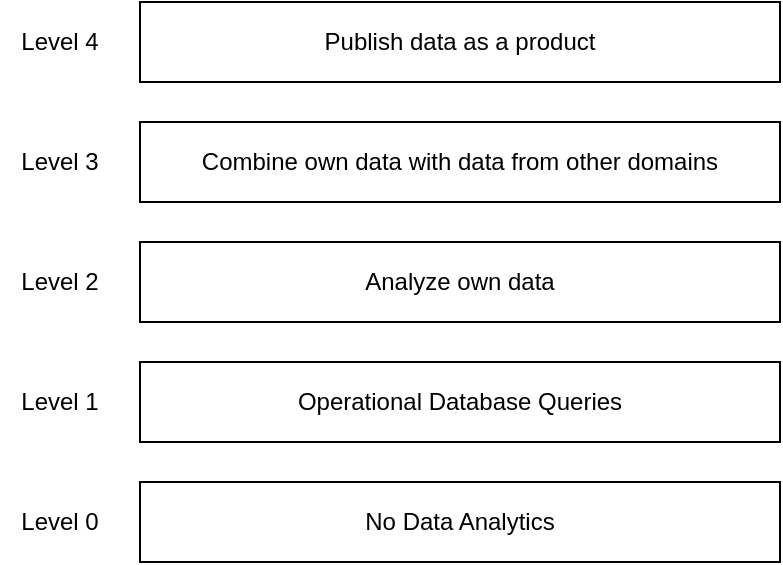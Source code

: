 <mxfile version="15.5.4" type="embed" pages="2"><diagram id="27UEhvcbevQ5RNf_Fo5W" name="Status Quo"><mxGraphModel dx="980" dy="683" grid="1" gridSize="10" guides="1" tooltips="1" connect="1" arrows="1" fold="1" page="1" pageScale="1" pageWidth="827" pageHeight="1169" math="0" shadow="0"><root><mxCell id="0"/><mxCell id="1" parent="0"/><mxCell id="15" value="No Data Analytics" style="rounded=0;whiteSpace=wrap;html=1;" vertex="1" parent="1"><mxGeometry x="120" y="380" width="320" height="40" as="geometry"/></mxCell><mxCell id="16" value="Operational Database Queries" style="rounded=0;whiteSpace=wrap;html=1;" vertex="1" parent="1"><mxGeometry x="120" y="320" width="320" height="40" as="geometry"/></mxCell><mxCell id="17" value="Analyze own data" style="rounded=0;whiteSpace=wrap;html=1;" vertex="1" parent="1"><mxGeometry x="120" y="260" width="320" height="40" as="geometry"/></mxCell><mxCell id="18" value="Combine own data with data from other domains" style="rounded=0;whiteSpace=wrap;html=1;" vertex="1" parent="1"><mxGeometry x="120" y="200" width="320" height="40" as="geometry"/></mxCell><mxCell id="19" value="Publish data as a product" style="rounded=0;whiteSpace=wrap;html=1;" vertex="1" parent="1"><mxGeometry x="120" y="140" width="320" height="40" as="geometry"/></mxCell><mxCell id="20" value="Level 4" style="text;html=1;strokeColor=none;fillColor=none;align=center;verticalAlign=middle;whiteSpace=wrap;rounded=0;" vertex="1" parent="1"><mxGeometry x="50" y="145" width="60" height="30" as="geometry"/></mxCell><mxCell id="21" value="Level 3" style="text;html=1;strokeColor=none;fillColor=none;align=center;verticalAlign=middle;whiteSpace=wrap;rounded=0;" vertex="1" parent="1"><mxGeometry x="50" y="205" width="60" height="30" as="geometry"/></mxCell><mxCell id="22" value="Level 2" style="text;html=1;strokeColor=none;fillColor=none;align=center;verticalAlign=middle;whiteSpace=wrap;rounded=0;" vertex="1" parent="1"><mxGeometry x="50" y="265" width="60" height="30" as="geometry"/></mxCell><mxCell id="23" value="Level 1" style="text;html=1;strokeColor=none;fillColor=none;align=center;verticalAlign=middle;whiteSpace=wrap;rounded=0;" vertex="1" parent="1"><mxGeometry x="50" y="325" width="60" height="30" as="geometry"/></mxCell><mxCell id="24" value="Level 0" style="text;html=1;strokeColor=none;fillColor=none;align=center;verticalAlign=middle;whiteSpace=wrap;rounded=0;" vertex="1" parent="1"><mxGeometry x="50" y="385" width="60" height="30" as="geometry"/></mxCell></root></mxGraphModel></diagram><diagram id="F44mslXG7EauhRFhVprv" name="Page-2"><mxGraphModel dx="1382" dy="683" grid="1" gridSize="10" guides="1" tooltips="1" connect="1" arrows="1" fold="1" page="1" pageScale="1" pageWidth="850" pageHeight="1100" math="0" shadow="0"><root><mxCell id="AAQ9BwyIkS6VjVYWZHyZ-0"/><mxCell id="AAQ9BwyIkS6VjVYWZHyZ-1" parent="AAQ9BwyIkS6VjVYWZHyZ-0"/><mxCell id="AAQ9BwyIkS6VjVYWZHyZ-2" value="" style="edgeStyle=orthogonalEdgeStyle;rounded=0;orthogonalLoop=1;jettySize=auto;html=1;" edge="1" parent="AAQ9BwyIkS6VjVYWZHyZ-1" source="AAQ9BwyIkS6VjVYWZHyZ-4" target="AAQ9BwyIkS6VjVYWZHyZ-7"><mxGeometry relative="1" as="geometry"/></mxCell><mxCell id="AAQ9BwyIkS6VjVYWZHyZ-3" value="shapes" style="edgeLabel;html=1;align=center;verticalAlign=middle;resizable=0;points=[];" vertex="1" connectable="0" parent="AAQ9BwyIkS6VjVYWZHyZ-2"><mxGeometry x="0.267" y="-4" relative="1" as="geometry"><mxPoint x="-13" y="-4" as="offset"/></mxGeometry></mxCell><mxCell id="AAQ9BwyIkS6VjVYWZHyZ-4" value="STRATEGY" style="rounded=0;whiteSpace=wrap;html=1;" vertex="1" parent="AAQ9BwyIkS6VjVYWZHyZ-1"><mxGeometry x="49" y="240" width="120" height="60" as="geometry"/></mxCell><mxCell id="AAQ9BwyIkS6VjVYWZHyZ-5" value="" style="edgeStyle=orthogonalEdgeStyle;rounded=0;orthogonalLoop=1;jettySize=auto;html=1;" edge="1" parent="AAQ9BwyIkS6VjVYWZHyZ-1" source="AAQ9BwyIkS6VjVYWZHyZ-7" target="AAQ9BwyIkS6VjVYWZHyZ-10"><mxGeometry relative="1" as="geometry"/></mxCell><mxCell id="AAQ9BwyIkS6VjVYWZHyZ-6" value="build" style="edgeLabel;html=1;align=center;verticalAlign=middle;resizable=0;points=[];" vertex="1" connectable="0" parent="AAQ9BwyIkS6VjVYWZHyZ-5"><mxGeometry x="-0.275" relative="1" as="geometry"><mxPoint x="5" as="offset"/></mxGeometry></mxCell><mxCell id="AAQ9BwyIkS6VjVYWZHyZ-7" value="ORGANIZATION" style="rounded=0;whiteSpace=wrap;html=1;" vertex="1" parent="AAQ9BwyIkS6VjVYWZHyZ-1"><mxGeometry x="259" y="240" width="120" height="60" as="geometry"/></mxCell><mxCell id="AAQ9BwyIkS6VjVYWZHyZ-8" value="" style="edgeStyle=orthogonalEdgeStyle;rounded=0;orthogonalLoop=1;jettySize=auto;html=1;" edge="1" parent="AAQ9BwyIkS6VjVYWZHyZ-1" source="AAQ9BwyIkS6VjVYWZHyZ-10" target="AAQ9BwyIkS6VjVYWZHyZ-11"><mxGeometry relative="1" as="geometry"/></mxCell><mxCell id="AAQ9BwyIkS6VjVYWZHyZ-9" value="generate" style="edgeLabel;html=1;align=center;verticalAlign=middle;resizable=0;points=[];" vertex="1" connectable="0" parent="AAQ9BwyIkS6VjVYWZHyZ-8"><mxGeometry x="-0.1" y="-2" relative="1" as="geometry"><mxPoint x="4" y="-2" as="offset"/></mxGeometry></mxCell><mxCell id="AAQ9BwyIkS6VjVYWZHyZ-10" value="SOFTWARE" style="rounded=0;whiteSpace=wrap;html=1;" vertex="1" parent="AAQ9BwyIkS6VjVYWZHyZ-1"><mxGeometry x="459" y="240" width="120" height="60" as="geometry"/></mxCell><mxCell id="AAQ9BwyIkS6VjVYWZHyZ-11" value="DATA" style="rounded=0;whiteSpace=wrap;html=1;" vertex="1" parent="AAQ9BwyIkS6VjVYWZHyZ-1"><mxGeometry x="659" y="240" width="120" height="60" as="geometry"/></mxCell><mxCell id="AAQ9BwyIkS6VjVYWZHyZ-12" value="&lt;meta charset=&quot;utf-8&quot;&gt;&lt;span style=&quot;color: rgb(240, 240, 240); font-family: helvetica; font-size: 12px; font-style: normal; font-weight: 400; letter-spacing: normal; text-indent: 0px; text-transform: none; word-spacing: 0px; background-color: rgb(42, 42, 42); display: inline; float: none;&quot;&gt;Strategic&lt;/span&gt;&lt;br style=&quot;color: rgb(240, 240, 240); font-family: helvetica; font-size: 12px; font-style: normal; font-weight: 400; letter-spacing: normal; text-indent: 0px; text-transform: none; word-spacing: 0px; background-color: rgb(42, 42, 42);&quot;&gt;&lt;span style=&quot;color: rgb(240, 240, 240); font-family: helvetica; font-size: 12px; font-style: normal; font-weight: 400; letter-spacing: normal; text-indent: 0px; text-transform: none; word-spacing: 0px; background-color: rgb(42, 42, 42); display: inline; float: none;&quot;&gt;Domain-driven Design&lt;/span&gt;" style="text;whiteSpace=wrap;html=1;align=center;" vertex="1" parent="AAQ9BwyIkS6VjVYWZHyZ-1"><mxGeometry x="44" y="310" width="130" height="40" as="geometry"/></mxCell><mxCell id="AAQ9BwyIkS6VjVYWZHyZ-13" value="&lt;meta charset=&quot;utf-8&quot;&gt;&lt;span style=&quot;color: rgb(240, 240, 240); font-family: helvetica; font-size: 12px; font-style: normal; font-weight: 400; letter-spacing: normal; text-indent: 0px; text-transform: none; word-spacing: 0px; background-color: rgb(42, 42, 42); display: inline; float: none;&quot;&gt;Autonomous&lt;/span&gt;&lt;br style=&quot;color: rgb(240, 240, 240); font-family: helvetica; font-size: 12px; font-style: normal; font-weight: 400; letter-spacing: normal; text-indent: 0px; text-transform: none; word-spacing: 0px; background-color: rgb(42, 42, 42);&quot;&gt;&lt;span style=&quot;color: rgb(240, 240, 240); font-family: helvetica; font-size: 12px; font-style: normal; font-weight: 400; letter-spacing: normal; text-indent: 0px; text-transform: none; word-spacing: 0px; background-color: rgb(42, 42, 42); display: inline; float: none;&quot;&gt;Domain Teams&lt;/span&gt;" style="text;whiteSpace=wrap;html=1;align=center;" vertex="1" parent="AAQ9BwyIkS6VjVYWZHyZ-1"><mxGeometry x="259" y="310" width="121" height="40" as="geometry"/></mxCell><mxCell id="AAQ9BwyIkS6VjVYWZHyZ-14" value="&lt;meta charset=&quot;utf-8&quot;&gt;&lt;span style=&quot;color: rgb(240, 240, 240); font-family: helvetica; font-size: 12px; font-style: normal; font-weight: 400; letter-spacing: normal; text-indent: 0px; text-transform: none; word-spacing: 0px; background-color: rgb(42, 42, 42); display: inline; float: none;&quot;&gt;Self-contained Systems /&lt;/span&gt;&lt;br style=&quot;color: rgb(240, 240, 240); font-family: helvetica; font-size: 12px; font-style: normal; font-weight: 400; letter-spacing: normal; text-indent: 0px; text-transform: none; word-spacing: 0px; background-color: rgb(42, 42, 42);&quot;&gt;&lt;span style=&quot;color: rgb(240, 240, 240); font-family: helvetica; font-size: 12px; font-style: normal; font-weight: 400; letter-spacing: normal; text-indent: 0px; text-transform: none; word-spacing: 0px; background-color: rgb(42, 42, 42); display: inline; float: none;&quot;&gt;Microservices&lt;/span&gt;" style="text;whiteSpace=wrap;html=1;align=center;" vertex="1" parent="AAQ9BwyIkS6VjVYWZHyZ-1"><mxGeometry x="440" y="310" width="160" height="40" as="geometry"/></mxCell><mxCell id="AAQ9BwyIkS6VjVYWZHyZ-15" value="&lt;meta charset=&quot;utf-8&quot;&gt;&lt;span style=&quot;color: rgb(240, 240, 240); font-family: helvetica; font-size: 12px; font-style: normal; font-weight: 400; letter-spacing: normal; text-indent: 0px; text-transform: none; word-spacing: 0px; background-color: rgb(42, 42, 42); display: inline; float: none;&quot;&gt;Data Mesh&lt;/span&gt;" style="text;whiteSpace=wrap;html=1;align=center;" vertex="1" parent="AAQ9BwyIkS6VjVYWZHyZ-1"><mxGeometry x="660" y="315" width="120" height="30" as="geometry"/></mxCell></root></mxGraphModel></diagram></mxfile>